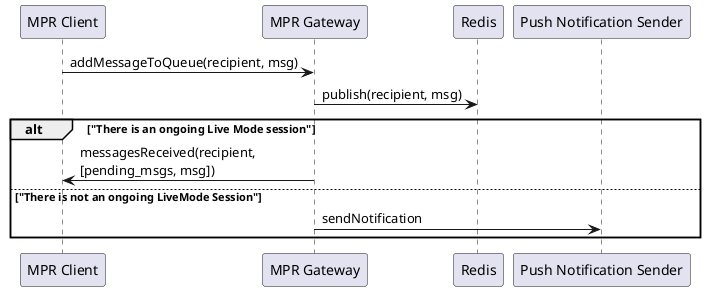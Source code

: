 @startuml
participant Client as "MPR Client"
participant Server as "MPR Gateway"
participant Redis as "Redis"
participant PNS as "Push Notification Sender"

Client -> Server: addMessageToQueue(recipient, msg)
Server -> Redis: publish(recipient, msg)
alt "There is an ongoing Live Mode session"
Server -> Client: messagesReceived(recipient, \n[pending_msgs, msg])
else  "There is not an ongoing LiveMode Session"
Server -> PNS: sendNotification
end 
@enduml

